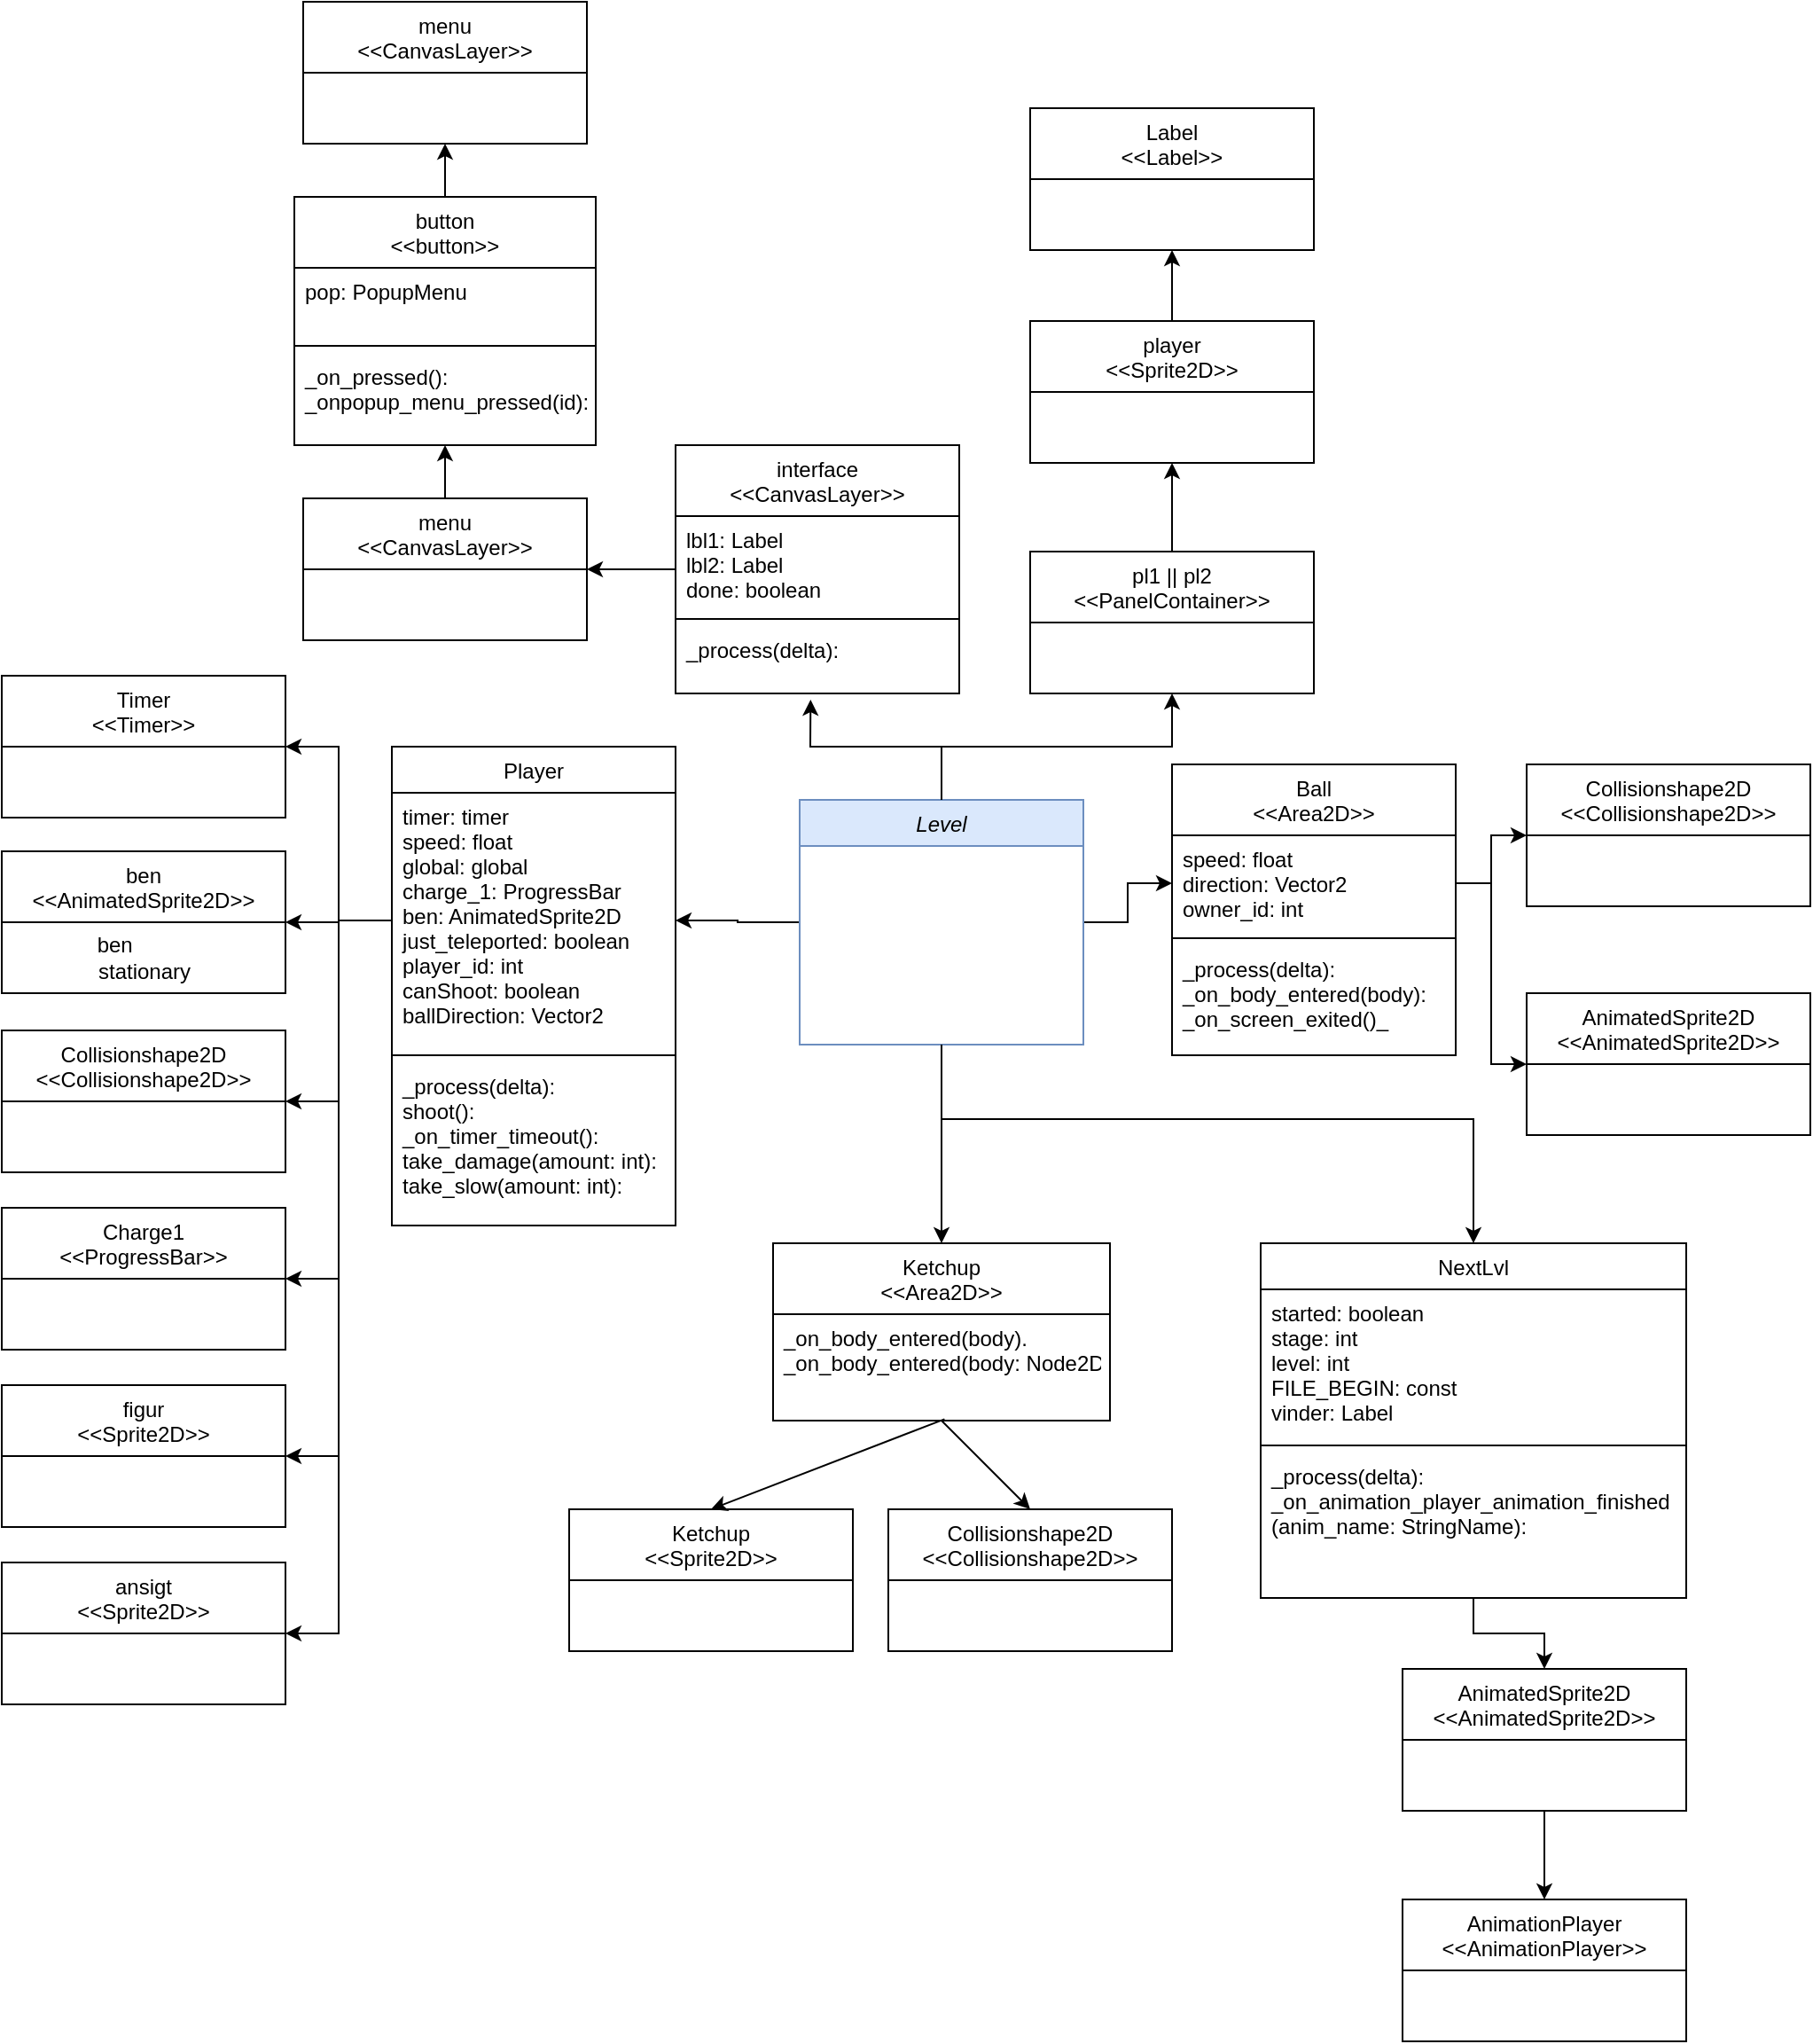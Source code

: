 <mxfile version="24.4.0" type="device">
  <diagram id="C5RBs43oDa-KdzZeNtuy" name="Page-1">
    <mxGraphModel dx="2591" dy="2305" grid="1" gridSize="10" guides="1" tooltips="1" connect="1" arrows="1" fold="1" page="1" pageScale="1" pageWidth="827" pageHeight="1169" math="0" shadow="0">
      <root>
        <mxCell id="WIyWlLk6GJQsqaUBKTNV-0" />
        <mxCell id="WIyWlLk6GJQsqaUBKTNV-1" parent="WIyWlLk6GJQsqaUBKTNV-0" />
        <mxCell id="SMLwdEylpoDKnRZ4FDC2-18" value="" style="edgeStyle=orthogonalEdgeStyle;rounded=0;orthogonalLoop=1;jettySize=auto;html=1;entryX=1;entryY=0.5;entryDx=0;entryDy=0;" parent="WIyWlLk6GJQsqaUBKTNV-1" source="zkfFHV4jXpPFQw0GAbJ--0" target="SMLwdEylpoDKnRZ4FDC2-1" edge="1">
          <mxGeometry relative="1" as="geometry" />
        </mxCell>
        <mxCell id="SMLwdEylpoDKnRZ4FDC2-27" style="edgeStyle=orthogonalEdgeStyle;rounded=0;orthogonalLoop=1;jettySize=auto;html=1;entryX=0;entryY=0.5;entryDx=0;entryDy=0;" parent="WIyWlLk6GJQsqaUBKTNV-1" source="zkfFHV4jXpPFQw0GAbJ--0" target="zkfFHV4jXpPFQw0GAbJ--18" edge="1">
          <mxGeometry relative="1" as="geometry">
            <mxPoint x="437.12" y="187.172" as="targetPoint" />
          </mxGeometry>
        </mxCell>
        <mxCell id="SMLwdEylpoDKnRZ4FDC2-36" style="edgeStyle=orthogonalEdgeStyle;rounded=0;orthogonalLoop=1;jettySize=auto;html=1;entryX=0.5;entryY=0;entryDx=0;entryDy=0;" parent="WIyWlLk6GJQsqaUBKTNV-1" source="zkfFHV4jXpPFQw0GAbJ--0" target="SMLwdEylpoDKnRZ4FDC2-32" edge="1">
          <mxGeometry relative="1" as="geometry">
            <Array as="points">
              <mxPoint x="300" y="300" />
              <mxPoint x="600" y="300" />
            </Array>
          </mxGeometry>
        </mxCell>
        <mxCell id="zkfFHV4jXpPFQw0GAbJ--0" value="Level" style="swimlane;fontStyle=2;align=center;verticalAlign=top;childLayout=stackLayout;horizontal=1;startSize=26;horizontalStack=0;resizeParent=1;resizeLast=0;collapsible=1;marginBottom=0;rounded=0;shadow=0;strokeWidth=1;fillColor=#dae8fc;strokeColor=#6c8ebf;" parent="WIyWlLk6GJQsqaUBKTNV-1" vertex="1">
          <mxGeometry x="220" y="120" width="160" height="138" as="geometry">
            <mxRectangle x="230" y="140" width="160" height="26" as="alternateBounds" />
          </mxGeometry>
        </mxCell>
        <mxCell id="zkfFHV4jXpPFQw0GAbJ--17" value="Ball&#xa;&lt;&lt;Area2D&gt;&gt;" style="swimlane;fontStyle=0;align=center;verticalAlign=top;childLayout=stackLayout;horizontal=1;startSize=40;horizontalStack=0;resizeParent=1;resizeLast=0;collapsible=1;marginBottom=0;rounded=0;shadow=0;strokeWidth=1;" parent="WIyWlLk6GJQsqaUBKTNV-1" vertex="1">
          <mxGeometry x="430" y="100" width="160" height="164" as="geometry">
            <mxRectangle x="550" y="140" width="160" height="26" as="alternateBounds" />
          </mxGeometry>
        </mxCell>
        <mxCell id="zkfFHV4jXpPFQw0GAbJ--18" value="speed: float&#xa;direction: Vector2&#xa;owner_id: int" style="text;align=left;verticalAlign=top;spacingLeft=4;spacingRight=4;overflow=hidden;rotatable=0;points=[[0,0.5],[1,0.5]];portConstraint=eastwest;" parent="zkfFHV4jXpPFQw0GAbJ--17" vertex="1">
          <mxGeometry y="40" width="160" height="54" as="geometry" />
        </mxCell>
        <mxCell id="zkfFHV4jXpPFQw0GAbJ--23" value="" style="line;html=1;strokeWidth=1;align=left;verticalAlign=middle;spacingTop=-1;spacingLeft=3;spacingRight=3;rotatable=0;labelPosition=right;points=[];portConstraint=eastwest;" parent="zkfFHV4jXpPFQw0GAbJ--17" vertex="1">
          <mxGeometry y="94" width="160" height="8" as="geometry" />
        </mxCell>
        <mxCell id="zkfFHV4jXpPFQw0GAbJ--24" value="_process(delta):&#xa;_on_body_entered(body):&#xa;_on_screen_exited()_" style="text;align=left;verticalAlign=top;spacingLeft=4;spacingRight=4;overflow=hidden;rotatable=0;points=[[0,0.5],[1,0.5]];portConstraint=eastwest;" parent="zkfFHV4jXpPFQw0GAbJ--17" vertex="1">
          <mxGeometry y="102" width="160" height="62" as="geometry" />
        </mxCell>
        <mxCell id="SMLwdEylpoDKnRZ4FDC2-0" value="Player" style="swimlane;fontStyle=0;align=center;verticalAlign=top;childLayout=stackLayout;horizontal=1;startSize=26;horizontalStack=0;resizeParent=1;resizeLast=0;collapsible=1;marginBottom=0;rounded=0;shadow=0;strokeWidth=1;" parent="WIyWlLk6GJQsqaUBKTNV-1" vertex="1">
          <mxGeometry x="-10" y="90" width="160" height="270" as="geometry">
            <mxRectangle x="130" y="380" width="160" height="26" as="alternateBounds" />
          </mxGeometry>
        </mxCell>
        <mxCell id="SMLwdEylpoDKnRZ4FDC2-1" value="timer: timer&#xa;speed: float&#xa;global: global&#xa;charge_1: ProgressBar&#xa;ben: AnimatedSprite2D&#xa;just_teleported: boolean&#xa;player_id: int&#xa;canShoot: boolean&#xa;ballDirection: Vector2" style="text;align=left;verticalAlign=top;spacingLeft=4;spacingRight=4;overflow=hidden;rotatable=0;points=[[0,0.5],[1,0.5]];portConstraint=eastwest;" parent="SMLwdEylpoDKnRZ4FDC2-0" vertex="1">
          <mxGeometry y="26" width="160" height="144" as="geometry" />
        </mxCell>
        <mxCell id="SMLwdEylpoDKnRZ4FDC2-3" value="" style="line;html=1;strokeWidth=1;align=left;verticalAlign=middle;spacingTop=-1;spacingLeft=3;spacingRight=3;rotatable=0;labelPosition=right;points=[];portConstraint=eastwest;" parent="SMLwdEylpoDKnRZ4FDC2-0" vertex="1">
          <mxGeometry y="170" width="160" height="8" as="geometry" />
        </mxCell>
        <mxCell id="SMLwdEylpoDKnRZ4FDC2-5" value="_process(delta):&#xa;shoot():&#xa;_on_timer_timeout():&#xa;take_damage(amount: int):&#xa;take_slow(amount: int):" style="text;align=left;verticalAlign=top;spacingLeft=4;spacingRight=4;overflow=hidden;rotatable=0;points=[[0,0.5],[1,0.5]];portConstraint=eastwest;" parent="SMLwdEylpoDKnRZ4FDC2-0" vertex="1">
          <mxGeometry y="178" width="160" height="92" as="geometry" />
        </mxCell>
        <mxCell id="SMLwdEylpoDKnRZ4FDC2-6" value="ben&#xa;&lt;&lt;AnimatedSprite2D&gt;&gt;" style="swimlane;fontStyle=0;align=center;verticalAlign=top;childLayout=stackLayout;horizontal=1;startSize=40;horizontalStack=0;resizeParent=1;resizeLast=0;collapsible=1;marginBottom=0;rounded=0;shadow=0;strokeWidth=1;" parent="WIyWlLk6GJQsqaUBKTNV-1" vertex="1">
          <mxGeometry x="-230" y="149" width="160" height="80" as="geometry">
            <mxRectangle x="130" y="380" width="160" height="26" as="alternateBounds" />
          </mxGeometry>
        </mxCell>
        <mxCell id="SMLwdEylpoDKnRZ4FDC2-26" value="ben&amp;nbsp; &amp;nbsp; &amp;nbsp; &amp;nbsp; &amp;nbsp;&amp;nbsp;&lt;div&gt;stationary&lt;/div&gt;" style="text;html=1;align=center;verticalAlign=middle;resizable=0;points=[];autosize=1;strokeColor=none;fillColor=none;" parent="SMLwdEylpoDKnRZ4FDC2-6" vertex="1">
          <mxGeometry y="40" width="160" height="40" as="geometry" />
        </mxCell>
        <mxCell id="SMLwdEylpoDKnRZ4FDC2-12" value="Collisionshape2D&#xa;&lt;&lt;Collisionshape2D&gt;&gt;" style="swimlane;fontStyle=0;align=center;verticalAlign=top;childLayout=stackLayout;horizontal=1;startSize=40;horizontalStack=0;resizeParent=1;resizeLast=0;collapsible=1;marginBottom=0;rounded=0;shadow=0;strokeWidth=1;" parent="WIyWlLk6GJQsqaUBKTNV-1" vertex="1">
          <mxGeometry x="-230" y="250" width="160" height="80" as="geometry">
            <mxRectangle x="130" y="380" width="160" height="26" as="alternateBounds" />
          </mxGeometry>
        </mxCell>
        <mxCell id="SMLwdEylpoDKnRZ4FDC2-14" value="figur&#xa;&lt;&lt;Sprite2D&gt;&gt;" style="swimlane;fontStyle=0;align=center;verticalAlign=top;childLayout=stackLayout;horizontal=1;startSize=40;horizontalStack=0;resizeParent=1;resizeLast=0;collapsible=1;marginBottom=0;rounded=0;shadow=0;strokeWidth=1;" parent="WIyWlLk6GJQsqaUBKTNV-1" vertex="1">
          <mxGeometry x="-230" y="450" width="160" height="80" as="geometry">
            <mxRectangle x="130" y="380" width="160" height="26" as="alternateBounds" />
          </mxGeometry>
        </mxCell>
        <mxCell id="SMLwdEylpoDKnRZ4FDC2-15" value="ansigt&#xa;&lt;&lt;Sprite2D&gt;&gt;" style="swimlane;fontStyle=0;align=center;verticalAlign=top;childLayout=stackLayout;horizontal=1;startSize=40;horizontalStack=0;resizeParent=1;resizeLast=0;collapsible=1;marginBottom=0;rounded=0;shadow=0;strokeWidth=1;" parent="WIyWlLk6GJQsqaUBKTNV-1" vertex="1">
          <mxGeometry x="-230" y="550" width="160" height="80" as="geometry">
            <mxRectangle x="130" y="380" width="160" height="26" as="alternateBounds" />
          </mxGeometry>
        </mxCell>
        <mxCell id="SMLwdEylpoDKnRZ4FDC2-16" value="Timer&#xa;&lt;&lt;Timer&gt;&gt;" style="swimlane;fontStyle=0;align=center;verticalAlign=top;childLayout=stackLayout;horizontal=1;startSize=40;horizontalStack=0;resizeParent=1;resizeLast=0;collapsible=1;marginBottom=0;rounded=0;shadow=0;strokeWidth=1;" parent="WIyWlLk6GJQsqaUBKTNV-1" vertex="1">
          <mxGeometry x="-230" y="50" width="160" height="80" as="geometry">
            <mxRectangle x="130" y="380" width="160" height="26" as="alternateBounds" />
          </mxGeometry>
        </mxCell>
        <mxCell id="SMLwdEylpoDKnRZ4FDC2-17" value="Charge1&#xa;&lt;&lt;ProgressBar&gt;&gt;" style="swimlane;fontStyle=0;align=center;verticalAlign=top;childLayout=stackLayout;horizontal=1;startSize=40;horizontalStack=0;resizeParent=1;resizeLast=0;collapsible=1;marginBottom=0;rounded=0;shadow=0;strokeWidth=1;" parent="WIyWlLk6GJQsqaUBKTNV-1" vertex="1">
          <mxGeometry x="-230" y="350" width="160" height="80" as="geometry">
            <mxRectangle x="130" y="380" width="160" height="26" as="alternateBounds" />
          </mxGeometry>
        </mxCell>
        <mxCell id="SMLwdEylpoDKnRZ4FDC2-19" style="edgeStyle=orthogonalEdgeStyle;rounded=0;orthogonalLoop=1;jettySize=auto;html=1;entryX=1;entryY=0.5;entryDx=0;entryDy=0;" parent="WIyWlLk6GJQsqaUBKTNV-1" source="SMLwdEylpoDKnRZ4FDC2-1" target="SMLwdEylpoDKnRZ4FDC2-6" edge="1">
          <mxGeometry relative="1" as="geometry" />
        </mxCell>
        <mxCell id="SMLwdEylpoDKnRZ4FDC2-20" style="edgeStyle=orthogonalEdgeStyle;rounded=0;orthogonalLoop=1;jettySize=auto;html=1;entryX=1;entryY=0.5;entryDx=0;entryDy=0;" parent="WIyWlLk6GJQsqaUBKTNV-1" source="SMLwdEylpoDKnRZ4FDC2-1" target="SMLwdEylpoDKnRZ4FDC2-12" edge="1">
          <mxGeometry relative="1" as="geometry" />
        </mxCell>
        <mxCell id="SMLwdEylpoDKnRZ4FDC2-21" style="edgeStyle=orthogonalEdgeStyle;rounded=0;orthogonalLoop=1;jettySize=auto;html=1;entryX=1;entryY=0.5;entryDx=0;entryDy=0;" parent="WIyWlLk6GJQsqaUBKTNV-1" source="SMLwdEylpoDKnRZ4FDC2-1" target="SMLwdEylpoDKnRZ4FDC2-16" edge="1">
          <mxGeometry relative="1" as="geometry" />
        </mxCell>
        <mxCell id="SMLwdEylpoDKnRZ4FDC2-22" style="edgeStyle=orthogonalEdgeStyle;rounded=0;orthogonalLoop=1;jettySize=auto;html=1;entryX=1;entryY=0.5;entryDx=0;entryDy=0;" parent="WIyWlLk6GJQsqaUBKTNV-1" source="SMLwdEylpoDKnRZ4FDC2-1" target="SMLwdEylpoDKnRZ4FDC2-17" edge="1">
          <mxGeometry relative="1" as="geometry" />
        </mxCell>
        <mxCell id="SMLwdEylpoDKnRZ4FDC2-23" style="edgeStyle=orthogonalEdgeStyle;rounded=0;orthogonalLoop=1;jettySize=auto;html=1;entryX=1;entryY=0.5;entryDx=0;entryDy=0;" parent="WIyWlLk6GJQsqaUBKTNV-1" source="SMLwdEylpoDKnRZ4FDC2-1" target="SMLwdEylpoDKnRZ4FDC2-14" edge="1">
          <mxGeometry relative="1" as="geometry" />
        </mxCell>
        <mxCell id="SMLwdEylpoDKnRZ4FDC2-24" style="edgeStyle=orthogonalEdgeStyle;rounded=0;orthogonalLoop=1;jettySize=auto;html=1;entryX=1;entryY=0.5;entryDx=0;entryDy=0;" parent="WIyWlLk6GJQsqaUBKTNV-1" source="SMLwdEylpoDKnRZ4FDC2-1" target="SMLwdEylpoDKnRZ4FDC2-15" edge="1">
          <mxGeometry relative="1" as="geometry" />
        </mxCell>
        <mxCell id="SMLwdEylpoDKnRZ4FDC2-28" value="Collisionshape2D&#xa;&lt;&lt;Collisionshape2D&gt;&gt;" style="swimlane;fontStyle=0;align=center;verticalAlign=top;childLayout=stackLayout;horizontal=1;startSize=40;horizontalStack=0;resizeParent=1;resizeLast=0;collapsible=1;marginBottom=0;rounded=0;shadow=0;strokeWidth=1;" parent="WIyWlLk6GJQsqaUBKTNV-1" vertex="1">
          <mxGeometry x="630" y="100" width="160" height="80" as="geometry">
            <mxRectangle x="130" y="380" width="160" height="26" as="alternateBounds" />
          </mxGeometry>
        </mxCell>
        <mxCell id="SMLwdEylpoDKnRZ4FDC2-29" value="AnimatedSprite2D&#xa;&lt;&lt;AnimatedSprite2D&gt;&gt;" style="swimlane;fontStyle=0;align=center;verticalAlign=top;childLayout=stackLayout;horizontal=1;startSize=40;horizontalStack=0;resizeParent=1;resizeLast=0;collapsible=1;marginBottom=0;rounded=0;shadow=0;strokeWidth=1;" parent="WIyWlLk6GJQsqaUBKTNV-1" vertex="1">
          <mxGeometry x="630" y="229" width="160" height="80" as="geometry">
            <mxRectangle x="130" y="380" width="160" height="26" as="alternateBounds" />
          </mxGeometry>
        </mxCell>
        <mxCell id="SMLwdEylpoDKnRZ4FDC2-30" style="edgeStyle=orthogonalEdgeStyle;rounded=0;orthogonalLoop=1;jettySize=auto;html=1;entryX=0;entryY=0.5;entryDx=0;entryDy=0;" parent="WIyWlLk6GJQsqaUBKTNV-1" source="zkfFHV4jXpPFQw0GAbJ--18" target="SMLwdEylpoDKnRZ4FDC2-28" edge="1">
          <mxGeometry relative="1" as="geometry" />
        </mxCell>
        <mxCell id="SMLwdEylpoDKnRZ4FDC2-31" style="edgeStyle=orthogonalEdgeStyle;rounded=0;orthogonalLoop=1;jettySize=auto;html=1;entryX=0;entryY=0.5;entryDx=0;entryDy=0;" parent="WIyWlLk6GJQsqaUBKTNV-1" source="zkfFHV4jXpPFQw0GAbJ--18" target="SMLwdEylpoDKnRZ4FDC2-29" edge="1">
          <mxGeometry relative="1" as="geometry" />
        </mxCell>
        <mxCell id="SMLwdEylpoDKnRZ4FDC2-38" style="edgeStyle=orthogonalEdgeStyle;rounded=0;orthogonalLoop=1;jettySize=auto;html=1;entryX=0.5;entryY=0;entryDx=0;entryDy=0;" parent="WIyWlLk6GJQsqaUBKTNV-1" source="SMLwdEylpoDKnRZ4FDC2-32" target="SMLwdEylpoDKnRZ4FDC2-37" edge="1">
          <mxGeometry relative="1" as="geometry" />
        </mxCell>
        <mxCell id="SMLwdEylpoDKnRZ4FDC2-32" value="NextLvl" style="swimlane;fontStyle=0;align=center;verticalAlign=top;childLayout=stackLayout;horizontal=1;startSize=26;horizontalStack=0;resizeParent=1;resizeLast=0;collapsible=1;marginBottom=0;rounded=0;shadow=0;strokeWidth=1;" parent="WIyWlLk6GJQsqaUBKTNV-1" vertex="1">
          <mxGeometry x="480" y="370" width="240" height="200" as="geometry">
            <mxRectangle x="550" y="140" width="160" height="26" as="alternateBounds" />
          </mxGeometry>
        </mxCell>
        <mxCell id="SMLwdEylpoDKnRZ4FDC2-33" value="started: boolean&#xa;stage: int&#xa;level: int&#xa;FILE_BEGIN: const&#xa;vinder: Label" style="text;align=left;verticalAlign=top;spacingLeft=4;spacingRight=4;overflow=hidden;rotatable=0;points=[[0,0.5],[1,0.5]];portConstraint=eastwest;" parent="SMLwdEylpoDKnRZ4FDC2-32" vertex="1">
          <mxGeometry y="26" width="240" height="84" as="geometry" />
        </mxCell>
        <mxCell id="SMLwdEylpoDKnRZ4FDC2-34" value="" style="line;html=1;strokeWidth=1;align=left;verticalAlign=middle;spacingTop=-1;spacingLeft=3;spacingRight=3;rotatable=0;labelPosition=right;points=[];portConstraint=eastwest;" parent="SMLwdEylpoDKnRZ4FDC2-32" vertex="1">
          <mxGeometry y="110" width="240" height="8" as="geometry" />
        </mxCell>
        <mxCell id="SMLwdEylpoDKnRZ4FDC2-35" value="_process(delta):&#xa;_on_animation_player_animation_finished&#xa;(anim_name: StringName):" style="text;align=left;verticalAlign=top;spacingLeft=4;spacingRight=4;overflow=hidden;rotatable=0;points=[[0,0.5],[1,0.5]];portConstraint=eastwest;" parent="SMLwdEylpoDKnRZ4FDC2-32" vertex="1">
          <mxGeometry y="118" width="240" height="62" as="geometry" />
        </mxCell>
        <mxCell id="SMLwdEylpoDKnRZ4FDC2-40" style="edgeStyle=orthogonalEdgeStyle;rounded=0;orthogonalLoop=1;jettySize=auto;html=1;entryX=0.5;entryY=0;entryDx=0;entryDy=0;" parent="WIyWlLk6GJQsqaUBKTNV-1" source="SMLwdEylpoDKnRZ4FDC2-37" target="SMLwdEylpoDKnRZ4FDC2-39" edge="1">
          <mxGeometry relative="1" as="geometry" />
        </mxCell>
        <mxCell id="SMLwdEylpoDKnRZ4FDC2-37" value="AnimatedSprite2D&#xa;&lt;&lt;AnimatedSprite2D&gt;&gt;" style="swimlane;fontStyle=0;align=center;verticalAlign=top;childLayout=stackLayout;horizontal=1;startSize=40;horizontalStack=0;resizeParent=1;resizeLast=0;collapsible=1;marginBottom=0;rounded=0;shadow=0;strokeWidth=1;" parent="WIyWlLk6GJQsqaUBKTNV-1" vertex="1">
          <mxGeometry x="560" y="610" width="160" height="80" as="geometry">
            <mxRectangle x="130" y="380" width="160" height="26" as="alternateBounds" />
          </mxGeometry>
        </mxCell>
        <mxCell id="SMLwdEylpoDKnRZ4FDC2-39" value="AnimationPlayer&#xa;&lt;&lt;AnimationPlayer&gt;&gt;" style="swimlane;fontStyle=0;align=center;verticalAlign=top;childLayout=stackLayout;horizontal=1;startSize=40;horizontalStack=0;resizeParent=1;resizeLast=0;collapsible=1;marginBottom=0;rounded=0;shadow=0;strokeWidth=1;" parent="WIyWlLk6GJQsqaUBKTNV-1" vertex="1">
          <mxGeometry x="560" y="740" width="160" height="80" as="geometry">
            <mxRectangle x="130" y="380" width="160" height="26" as="alternateBounds" />
          </mxGeometry>
        </mxCell>
        <mxCell id="JAWzq8v3D8mFOX5R8BcP-0" value="Ketchup&#xa;&lt;&lt;Area2D&gt;&gt;" style="swimlane;fontStyle=0;align=center;verticalAlign=top;childLayout=stackLayout;horizontal=1;startSize=40;horizontalStack=0;resizeParent=1;resizeLast=0;collapsible=1;marginBottom=0;rounded=0;shadow=0;strokeWidth=1;" vertex="1" parent="WIyWlLk6GJQsqaUBKTNV-1">
          <mxGeometry x="205" y="370" width="190" height="100" as="geometry">
            <mxRectangle x="550" y="140" width="160" height="26" as="alternateBounds" />
          </mxGeometry>
        </mxCell>
        <mxCell id="JAWzq8v3D8mFOX5R8BcP-1" value="_on_body_entered(body).&#xa;_on_body_entered(body: Node2D):" style="text;align=left;verticalAlign=top;spacingLeft=4;spacingRight=4;overflow=hidden;rotatable=0;points=[[0,0.5],[1,0.5]];portConstraint=eastwest;" vertex="1" parent="JAWzq8v3D8mFOX5R8BcP-0">
          <mxGeometry y="40" width="190" height="54" as="geometry" />
        </mxCell>
        <mxCell id="JAWzq8v3D8mFOX5R8BcP-4" value="" style="endArrow=classic;html=1;rounded=0;exitX=0.5;exitY=1;exitDx=0;exitDy=0;entryX=0.5;entryY=0;entryDx=0;entryDy=0;" edge="1" parent="WIyWlLk6GJQsqaUBKTNV-1" source="zkfFHV4jXpPFQw0GAbJ--0" target="JAWzq8v3D8mFOX5R8BcP-0">
          <mxGeometry width="50" height="50" relative="1" as="geometry">
            <mxPoint x="260" y="430" as="sourcePoint" />
            <mxPoint x="310" y="380" as="targetPoint" />
          </mxGeometry>
        </mxCell>
        <mxCell id="JAWzq8v3D8mFOX5R8BcP-5" value="Ketchup&#xa;&lt;&lt;Sprite2D&gt;&gt;" style="swimlane;fontStyle=0;align=center;verticalAlign=top;childLayout=stackLayout;horizontal=1;startSize=40;horizontalStack=0;resizeParent=1;resizeLast=0;collapsible=1;marginBottom=0;rounded=0;shadow=0;strokeWidth=1;" vertex="1" parent="WIyWlLk6GJQsqaUBKTNV-1">
          <mxGeometry x="90" y="520" width="160" height="80" as="geometry">
            <mxRectangle x="130" y="380" width="160" height="26" as="alternateBounds" />
          </mxGeometry>
        </mxCell>
        <mxCell id="JAWzq8v3D8mFOX5R8BcP-6" value="Collisionshape2D&#xa;&lt;&lt;Collisionshape2D&gt;&gt;" style="swimlane;fontStyle=0;align=center;verticalAlign=top;childLayout=stackLayout;horizontal=1;startSize=40;horizontalStack=0;resizeParent=1;resizeLast=0;collapsible=1;marginBottom=0;rounded=0;shadow=0;strokeWidth=1;" vertex="1" parent="WIyWlLk6GJQsqaUBKTNV-1">
          <mxGeometry x="270" y="520" width="160" height="80" as="geometry">
            <mxRectangle x="130" y="380" width="160" height="26" as="alternateBounds" />
          </mxGeometry>
        </mxCell>
        <mxCell id="JAWzq8v3D8mFOX5R8BcP-7" value="" style="endArrow=classic;html=1;rounded=0;exitX=0.5;exitY=1;exitDx=0;exitDy=0;entryX=0.5;entryY=0;entryDx=0;entryDy=0;" edge="1" parent="WIyWlLk6GJQsqaUBKTNV-1" source="JAWzq8v3D8mFOX5R8BcP-0" target="JAWzq8v3D8mFOX5R8BcP-6">
          <mxGeometry width="50" height="50" relative="1" as="geometry">
            <mxPoint x="210" y="580" as="sourcePoint" />
            <mxPoint x="260" y="530" as="targetPoint" />
          </mxGeometry>
        </mxCell>
        <mxCell id="JAWzq8v3D8mFOX5R8BcP-8" value="" style="endArrow=classic;html=1;rounded=0;entryX=0.5;entryY=0;entryDx=0;entryDy=0;exitX=0.509;exitY=1.096;exitDx=0;exitDy=0;exitPerimeter=0;" edge="1" parent="WIyWlLk6GJQsqaUBKTNV-1" source="JAWzq8v3D8mFOX5R8BcP-1" target="JAWzq8v3D8mFOX5R8BcP-5">
          <mxGeometry width="50" height="50" relative="1" as="geometry">
            <mxPoint x="290" y="490" as="sourcePoint" />
            <mxPoint x="360" y="530" as="targetPoint" />
          </mxGeometry>
        </mxCell>
        <mxCell id="JAWzq8v3D8mFOX5R8BcP-9" value="interface&#xa;&lt;&lt;CanvasLayer&gt;&gt;" style="swimlane;fontStyle=0;align=center;verticalAlign=top;childLayout=stackLayout;horizontal=1;startSize=40;horizontalStack=0;resizeParent=1;resizeLast=0;collapsible=1;marginBottom=0;rounded=0;shadow=0;strokeWidth=1;" vertex="1" parent="WIyWlLk6GJQsqaUBKTNV-1">
          <mxGeometry x="150" y="-80" width="160" height="140" as="geometry">
            <mxRectangle x="550" y="140" width="160" height="26" as="alternateBounds" />
          </mxGeometry>
        </mxCell>
        <mxCell id="JAWzq8v3D8mFOX5R8BcP-10" value="lbl1: Label&#xa;lbl2: Label&#xa;done: boolean" style="text;align=left;verticalAlign=top;spacingLeft=4;spacingRight=4;overflow=hidden;rotatable=0;points=[[0,0.5],[1,0.5]];portConstraint=eastwest;" vertex="1" parent="JAWzq8v3D8mFOX5R8BcP-9">
          <mxGeometry y="40" width="160" height="54" as="geometry" />
        </mxCell>
        <mxCell id="JAWzq8v3D8mFOX5R8BcP-11" value="" style="line;html=1;strokeWidth=1;align=left;verticalAlign=middle;spacingTop=-1;spacingLeft=3;spacingRight=3;rotatable=0;labelPosition=right;points=[];portConstraint=eastwest;" vertex="1" parent="JAWzq8v3D8mFOX5R8BcP-9">
          <mxGeometry y="94" width="160" height="8" as="geometry" />
        </mxCell>
        <mxCell id="JAWzq8v3D8mFOX5R8BcP-12" value="_process(delta):&#xa;" style="text;align=left;verticalAlign=top;spacingLeft=4;spacingRight=4;overflow=hidden;rotatable=0;points=[[0,0.5],[1,0.5]];portConstraint=eastwest;" vertex="1" parent="JAWzq8v3D8mFOX5R8BcP-9">
          <mxGeometry y="102" width="160" height="38" as="geometry" />
        </mxCell>
        <mxCell id="JAWzq8v3D8mFOX5R8BcP-13" value="menu&#xa;&lt;&lt;CanvasLayer&gt;&gt;" style="swimlane;fontStyle=0;align=center;verticalAlign=top;childLayout=stackLayout;horizontal=1;startSize=40;horizontalStack=0;resizeParent=1;resizeLast=0;collapsible=1;marginBottom=0;rounded=0;shadow=0;strokeWidth=1;" vertex="1" parent="WIyWlLk6GJQsqaUBKTNV-1">
          <mxGeometry x="-60" y="-50" width="160" height="80" as="geometry">
            <mxRectangle x="550" y="140" width="160" height="26" as="alternateBounds" />
          </mxGeometry>
        </mxCell>
        <mxCell id="JAWzq8v3D8mFOX5R8BcP-17" value="menu&#xa;&lt;&lt;CanvasLayer&gt;&gt;" style="swimlane;fontStyle=0;align=center;verticalAlign=top;childLayout=stackLayout;horizontal=1;startSize=40;horizontalStack=0;resizeParent=1;resizeLast=0;collapsible=1;marginBottom=0;rounded=0;shadow=0;strokeWidth=1;" vertex="1" parent="WIyWlLk6GJQsqaUBKTNV-1">
          <mxGeometry x="-60" y="-330" width="160" height="80" as="geometry">
            <mxRectangle x="550" y="140" width="160" height="26" as="alternateBounds" />
          </mxGeometry>
        </mxCell>
        <mxCell id="JAWzq8v3D8mFOX5R8BcP-18" value="button&#xa;&lt;&lt;button&gt;&gt;" style="swimlane;fontStyle=0;align=center;verticalAlign=top;childLayout=stackLayout;horizontal=1;startSize=40;horizontalStack=0;resizeParent=1;resizeLast=0;collapsible=1;marginBottom=0;rounded=0;shadow=0;strokeWidth=1;" vertex="1" parent="WIyWlLk6GJQsqaUBKTNV-1">
          <mxGeometry x="-65" y="-220" width="170" height="140" as="geometry">
            <mxRectangle x="550" y="140" width="160" height="26" as="alternateBounds" />
          </mxGeometry>
        </mxCell>
        <mxCell id="JAWzq8v3D8mFOX5R8BcP-19" value="pop: PopupMenu" style="text;align=left;verticalAlign=top;spacingLeft=4;spacingRight=4;overflow=hidden;rotatable=0;points=[[0,0.5],[1,0.5]];portConstraint=eastwest;" vertex="1" parent="JAWzq8v3D8mFOX5R8BcP-18">
          <mxGeometry y="40" width="170" height="40" as="geometry" />
        </mxCell>
        <mxCell id="JAWzq8v3D8mFOX5R8BcP-20" value="" style="line;html=1;strokeWidth=1;align=left;verticalAlign=middle;spacingTop=-1;spacingLeft=3;spacingRight=3;rotatable=0;labelPosition=right;points=[];portConstraint=eastwest;" vertex="1" parent="JAWzq8v3D8mFOX5R8BcP-18">
          <mxGeometry y="80" width="170" height="8" as="geometry" />
        </mxCell>
        <mxCell id="JAWzq8v3D8mFOX5R8BcP-21" value="_on_pressed():&#xa;_onpopup_menu_pressed(id):" style="text;align=left;verticalAlign=top;spacingLeft=4;spacingRight=4;overflow=hidden;rotatable=0;points=[[0,0.5],[1,0.5]];portConstraint=eastwest;" vertex="1" parent="JAWzq8v3D8mFOX5R8BcP-18">
          <mxGeometry y="88" width="170" height="38" as="geometry" />
        </mxCell>
        <mxCell id="JAWzq8v3D8mFOX5R8BcP-22" value="" style="endArrow=classic;html=1;rounded=0;exitX=0.5;exitY=0;exitDx=0;exitDy=0;entryX=0.476;entryY=1.093;entryDx=0;entryDy=0;entryPerimeter=0;" edge="1" parent="WIyWlLk6GJQsqaUBKTNV-1" source="zkfFHV4jXpPFQw0GAbJ--0" target="JAWzq8v3D8mFOX5R8BcP-12">
          <mxGeometry width="50" height="50" relative="1" as="geometry">
            <mxPoint x="240" y="50" as="sourcePoint" />
            <mxPoint x="340" y="70" as="targetPoint" />
            <Array as="points">
              <mxPoint x="300" y="90" />
              <mxPoint x="226" y="90" />
            </Array>
          </mxGeometry>
        </mxCell>
        <mxCell id="JAWzq8v3D8mFOX5R8BcP-23" value="" style="endArrow=classic;html=1;rounded=0;exitX=0;exitY=0.5;exitDx=0;exitDy=0;entryX=1;entryY=0.5;entryDx=0;entryDy=0;" edge="1" parent="WIyWlLk6GJQsqaUBKTNV-1" source="JAWzq8v3D8mFOX5R8BcP-9" target="JAWzq8v3D8mFOX5R8BcP-13">
          <mxGeometry width="50" height="50" relative="1" as="geometry">
            <mxPoint x="300" y="-90" as="sourcePoint" />
            <mxPoint x="350" y="-140" as="targetPoint" />
            <Array as="points" />
          </mxGeometry>
        </mxCell>
        <mxCell id="JAWzq8v3D8mFOX5R8BcP-24" value="" style="endArrow=classic;html=1;rounded=0;exitX=0.5;exitY=0;exitDx=0;exitDy=0;entryX=0.5;entryY=1;entryDx=0;entryDy=0;" edge="1" parent="WIyWlLk6GJQsqaUBKTNV-1" source="JAWzq8v3D8mFOX5R8BcP-13" target="JAWzq8v3D8mFOX5R8BcP-18">
          <mxGeometry width="50" height="50" relative="1" as="geometry">
            <mxPoint x="280" y="-230" as="sourcePoint" />
            <mxPoint x="330" y="-280" as="targetPoint" />
            <Array as="points" />
          </mxGeometry>
        </mxCell>
        <mxCell id="JAWzq8v3D8mFOX5R8BcP-25" value="" style="endArrow=classic;html=1;rounded=0;exitX=0.5;exitY=0;exitDx=0;exitDy=0;entryX=0.5;entryY=1;entryDx=0;entryDy=0;" edge="1" parent="WIyWlLk6GJQsqaUBKTNV-1" source="JAWzq8v3D8mFOX5R8BcP-18" target="JAWzq8v3D8mFOX5R8BcP-17">
          <mxGeometry width="50" height="50" relative="1" as="geometry">
            <mxPoint x="280" y="-230" as="sourcePoint" />
            <mxPoint x="330" y="-280" as="targetPoint" />
          </mxGeometry>
        </mxCell>
        <mxCell id="JAWzq8v3D8mFOX5R8BcP-26" value="pl1 || pl2&#xa;&lt;&lt;PanelContainer&gt;&gt;" style="swimlane;fontStyle=0;align=center;verticalAlign=top;childLayout=stackLayout;horizontal=1;startSize=40;horizontalStack=0;resizeParent=1;resizeLast=0;collapsible=1;marginBottom=0;rounded=0;shadow=0;strokeWidth=1;" vertex="1" parent="WIyWlLk6GJQsqaUBKTNV-1">
          <mxGeometry x="350" y="-20" width="160" height="80" as="geometry">
            <mxRectangle x="550" y="140" width="160" height="26" as="alternateBounds" />
          </mxGeometry>
        </mxCell>
        <mxCell id="JAWzq8v3D8mFOX5R8BcP-27" value="player&#xa;&lt;&lt;Sprite2D&gt;&gt;" style="swimlane;fontStyle=0;align=center;verticalAlign=top;childLayout=stackLayout;horizontal=1;startSize=40;horizontalStack=0;resizeParent=1;resizeLast=0;collapsible=1;marginBottom=0;rounded=0;shadow=0;strokeWidth=1;" vertex="1" parent="WIyWlLk6GJQsqaUBKTNV-1">
          <mxGeometry x="350" y="-150" width="160" height="80" as="geometry">
            <mxRectangle x="550" y="140" width="160" height="26" as="alternateBounds" />
          </mxGeometry>
        </mxCell>
        <mxCell id="JAWzq8v3D8mFOX5R8BcP-29" value="Label&#xa;&lt;&lt;Label&gt;&gt;" style="swimlane;fontStyle=0;align=center;verticalAlign=top;childLayout=stackLayout;horizontal=1;startSize=40;horizontalStack=0;resizeParent=1;resizeLast=0;collapsible=1;marginBottom=0;rounded=0;shadow=0;strokeWidth=1;" vertex="1" parent="WIyWlLk6GJQsqaUBKTNV-1">
          <mxGeometry x="350" y="-270" width="160" height="80" as="geometry">
            <mxRectangle x="550" y="140" width="160" height="26" as="alternateBounds" />
          </mxGeometry>
        </mxCell>
        <mxCell id="JAWzq8v3D8mFOX5R8BcP-30" value="" style="endArrow=classic;html=1;rounded=0;entryX=0.5;entryY=1;entryDx=0;entryDy=0;exitX=0.5;exitY=0;exitDx=0;exitDy=0;" edge="1" parent="WIyWlLk6GJQsqaUBKTNV-1" source="JAWzq8v3D8mFOX5R8BcP-27" target="JAWzq8v3D8mFOX5R8BcP-29">
          <mxGeometry width="50" height="50" relative="1" as="geometry">
            <mxPoint x="350" as="sourcePoint" />
            <mxPoint x="400" y="-50" as="targetPoint" />
          </mxGeometry>
        </mxCell>
        <mxCell id="JAWzq8v3D8mFOX5R8BcP-31" value="" style="endArrow=classic;html=1;rounded=0;entryX=0.5;entryY=1;entryDx=0;entryDy=0;exitX=0.5;exitY=0;exitDx=0;exitDy=0;" edge="1" parent="WIyWlLk6GJQsqaUBKTNV-1" source="JAWzq8v3D8mFOX5R8BcP-26" target="JAWzq8v3D8mFOX5R8BcP-27">
          <mxGeometry width="50" height="50" relative="1" as="geometry">
            <mxPoint x="350" as="sourcePoint" />
            <mxPoint x="400" y="-50" as="targetPoint" />
          </mxGeometry>
        </mxCell>
        <mxCell id="JAWzq8v3D8mFOX5R8BcP-32" value="" style="endArrow=classic;html=1;rounded=0;entryX=0.5;entryY=1;entryDx=0;entryDy=0;exitX=0.5;exitY=0;exitDx=0;exitDy=0;" edge="1" parent="WIyWlLk6GJQsqaUBKTNV-1" source="zkfFHV4jXpPFQw0GAbJ--0" target="JAWzq8v3D8mFOX5R8BcP-26">
          <mxGeometry width="50" height="50" relative="1" as="geometry">
            <mxPoint x="350" as="sourcePoint" />
            <mxPoint x="400" y="-50" as="targetPoint" />
            <Array as="points">
              <mxPoint x="300" y="90" />
              <mxPoint x="430" y="90" />
            </Array>
          </mxGeometry>
        </mxCell>
      </root>
    </mxGraphModel>
  </diagram>
</mxfile>
